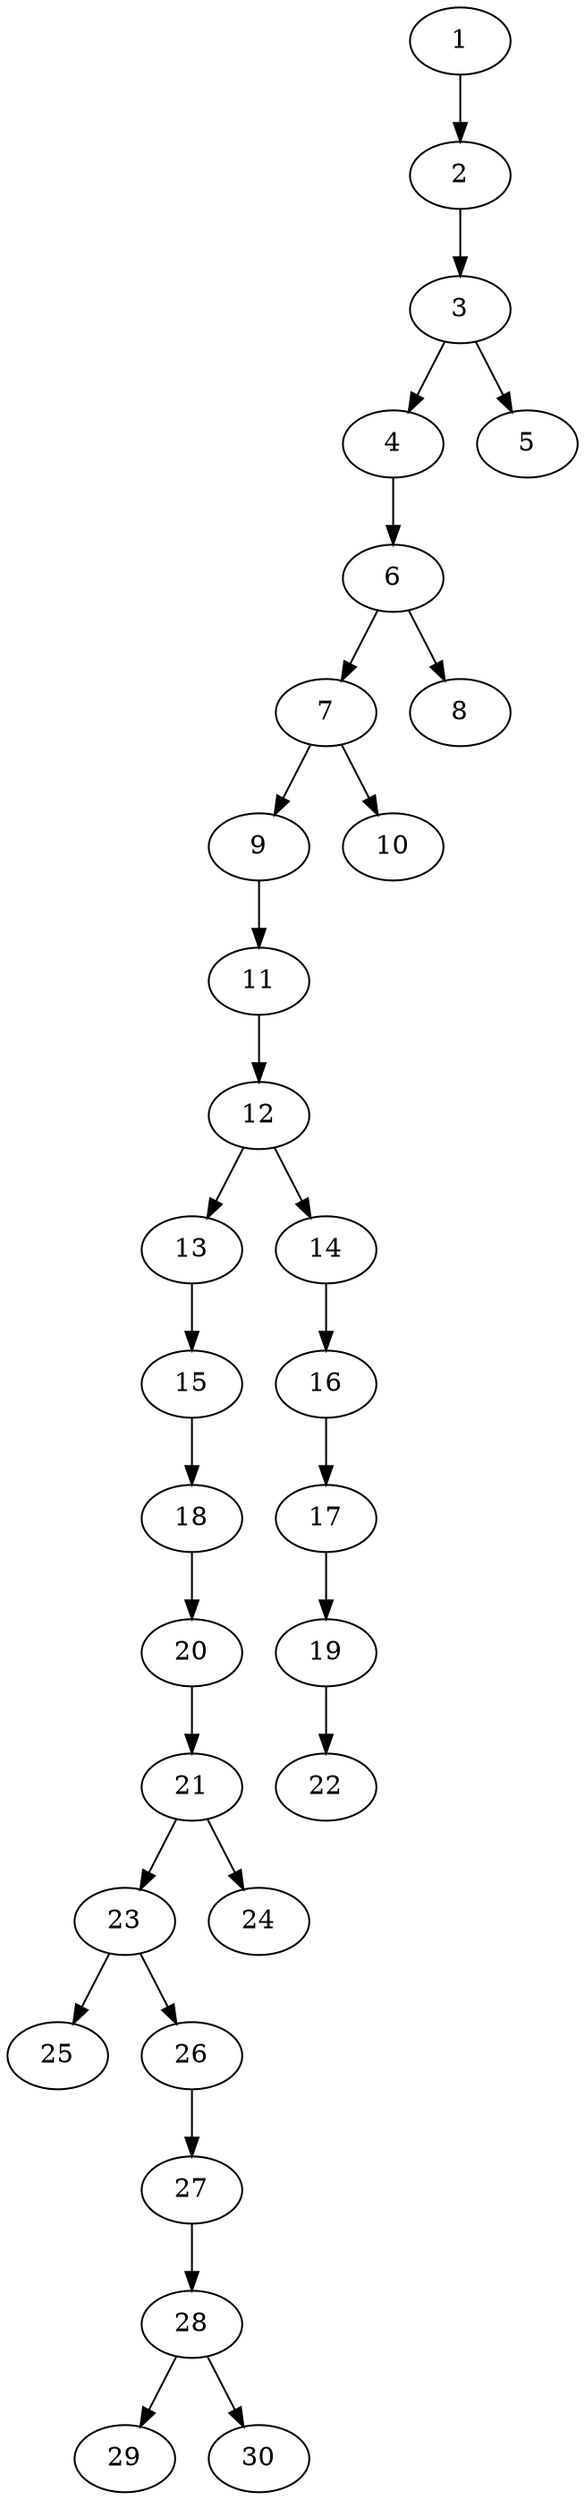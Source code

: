 // DAG automatically generated by daggen at Thu Oct  3 14:04:18 2019
// ./daggen --dot -n 30 --ccr 0.5 --fat 0.3 --regular 0.7 --density 0.5 --mindata 5242880 --maxdata 52428800 
digraph G {
  1 [size="24758272", alpha="0.02", expect_size="12379136"] 
  1 -> 2 [size ="12379136"]
  2 [size="61544448", alpha="0.10", expect_size="30772224"] 
  2 -> 3 [size ="30772224"]
  3 [size="83740672", alpha="0.20", expect_size="41870336"] 
  3 -> 4 [size ="41870336"]
  3 -> 5 [size ="41870336"]
  4 [size="60835840", alpha="0.04", expect_size="30417920"] 
  4 -> 6 [size ="30417920"]
  5 [size="60917760", alpha="0.06", expect_size="30458880"] 
  6 [size="55513088", alpha="0.05", expect_size="27756544"] 
  6 -> 7 [size ="27756544"]
  6 -> 8 [size ="27756544"]
  7 [size="33943552", alpha="0.08", expect_size="16971776"] 
  7 -> 9 [size ="16971776"]
  7 -> 10 [size ="16971776"]
  8 [size="11632640", alpha="0.18", expect_size="5816320"] 
  9 [size="70162432", alpha="0.16", expect_size="35081216"] 
  9 -> 11 [size ="35081216"]
  10 [size="44113920", alpha="0.20", expect_size="22056960"] 
  11 [size="40357888", alpha="0.13", expect_size="20178944"] 
  11 -> 12 [size ="20178944"]
  12 [size="51290112", alpha="0.09", expect_size="25645056"] 
  12 -> 13 [size ="25645056"]
  12 -> 14 [size ="25645056"]
  13 [size="99792896", alpha="0.08", expect_size="49896448"] 
  13 -> 15 [size ="49896448"]
  14 [size="99346432", alpha="0.13", expect_size="49673216"] 
  14 -> 16 [size ="49673216"]
  15 [size="25651200", alpha="0.19", expect_size="12825600"] 
  15 -> 18 [size ="12825600"]
  16 [size="52111360", alpha="0.15", expect_size="26055680"] 
  16 -> 17 [size ="26055680"]
  17 [size="73693184", alpha="0.17", expect_size="36846592"] 
  17 -> 19 [size ="36846592"]
  18 [size="17416192", alpha="0.09", expect_size="8708096"] 
  18 -> 20 [size ="8708096"]
  19 [size="103211008", alpha="0.12", expect_size="51605504"] 
  19 -> 22 [size ="51605504"]
  20 [size="83159040", alpha="0.18", expect_size="41579520"] 
  20 -> 21 [size ="41579520"]
  21 [size="82407424", alpha="0.06", expect_size="41203712"] 
  21 -> 23 [size ="41203712"]
  21 -> 24 [size ="41203712"]
  22 [size="50786304", alpha="0.05", expect_size="25393152"] 
  23 [size="93822976", alpha="0.20", expect_size="46911488"] 
  23 -> 25 [size ="46911488"]
  23 -> 26 [size ="46911488"]
  24 [size="35067904", alpha="0.05", expect_size="17533952"] 
  25 [size="95275008", alpha="0.01", expect_size="47637504"] 
  26 [size="91787264", alpha="0.07", expect_size="45893632"] 
  26 -> 27 [size ="45893632"]
  27 [size="66793472", alpha="0.17", expect_size="33396736"] 
  27 -> 28 [size ="33396736"]
  28 [size="50583552", alpha="0.08", expect_size="25291776"] 
  28 -> 29 [size ="25291776"]
  28 -> 30 [size ="25291776"]
  29 [size="93743104", alpha="0.11", expect_size="46871552"] 
  30 [size="58075136", alpha="0.02", expect_size="29037568"] 
}
